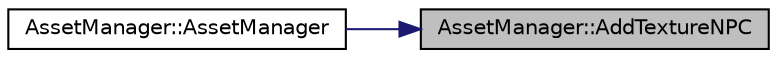 digraph "AssetManager::AddTextureNPC"
{
 // LATEX_PDF_SIZE
  bgcolor="transparent";
  edge [fontname="Helvetica",fontsize="10",labelfontname="Helvetica",labelfontsize="10"];
  node [fontname="Helvetica",fontsize="10",shape=record];
  rankdir="RL";
  Node1 [label="AssetManager::AddTextureNPC",height=0.2,width=0.4,color="black", fillcolor="grey75", style="filled", fontcolor="black",tooltip=" "];
  Node1 -> Node2 [dir="back",color="midnightblue",fontsize="10",style="solid",fontname="Helvetica"];
  Node2 [label="AssetManager::AssetManager",height=0.2,width=0.4,color="black",URL="$classAssetManager.html#a750ae7b39b633fbb6594443aa3ca704b",tooltip=" "];
}
